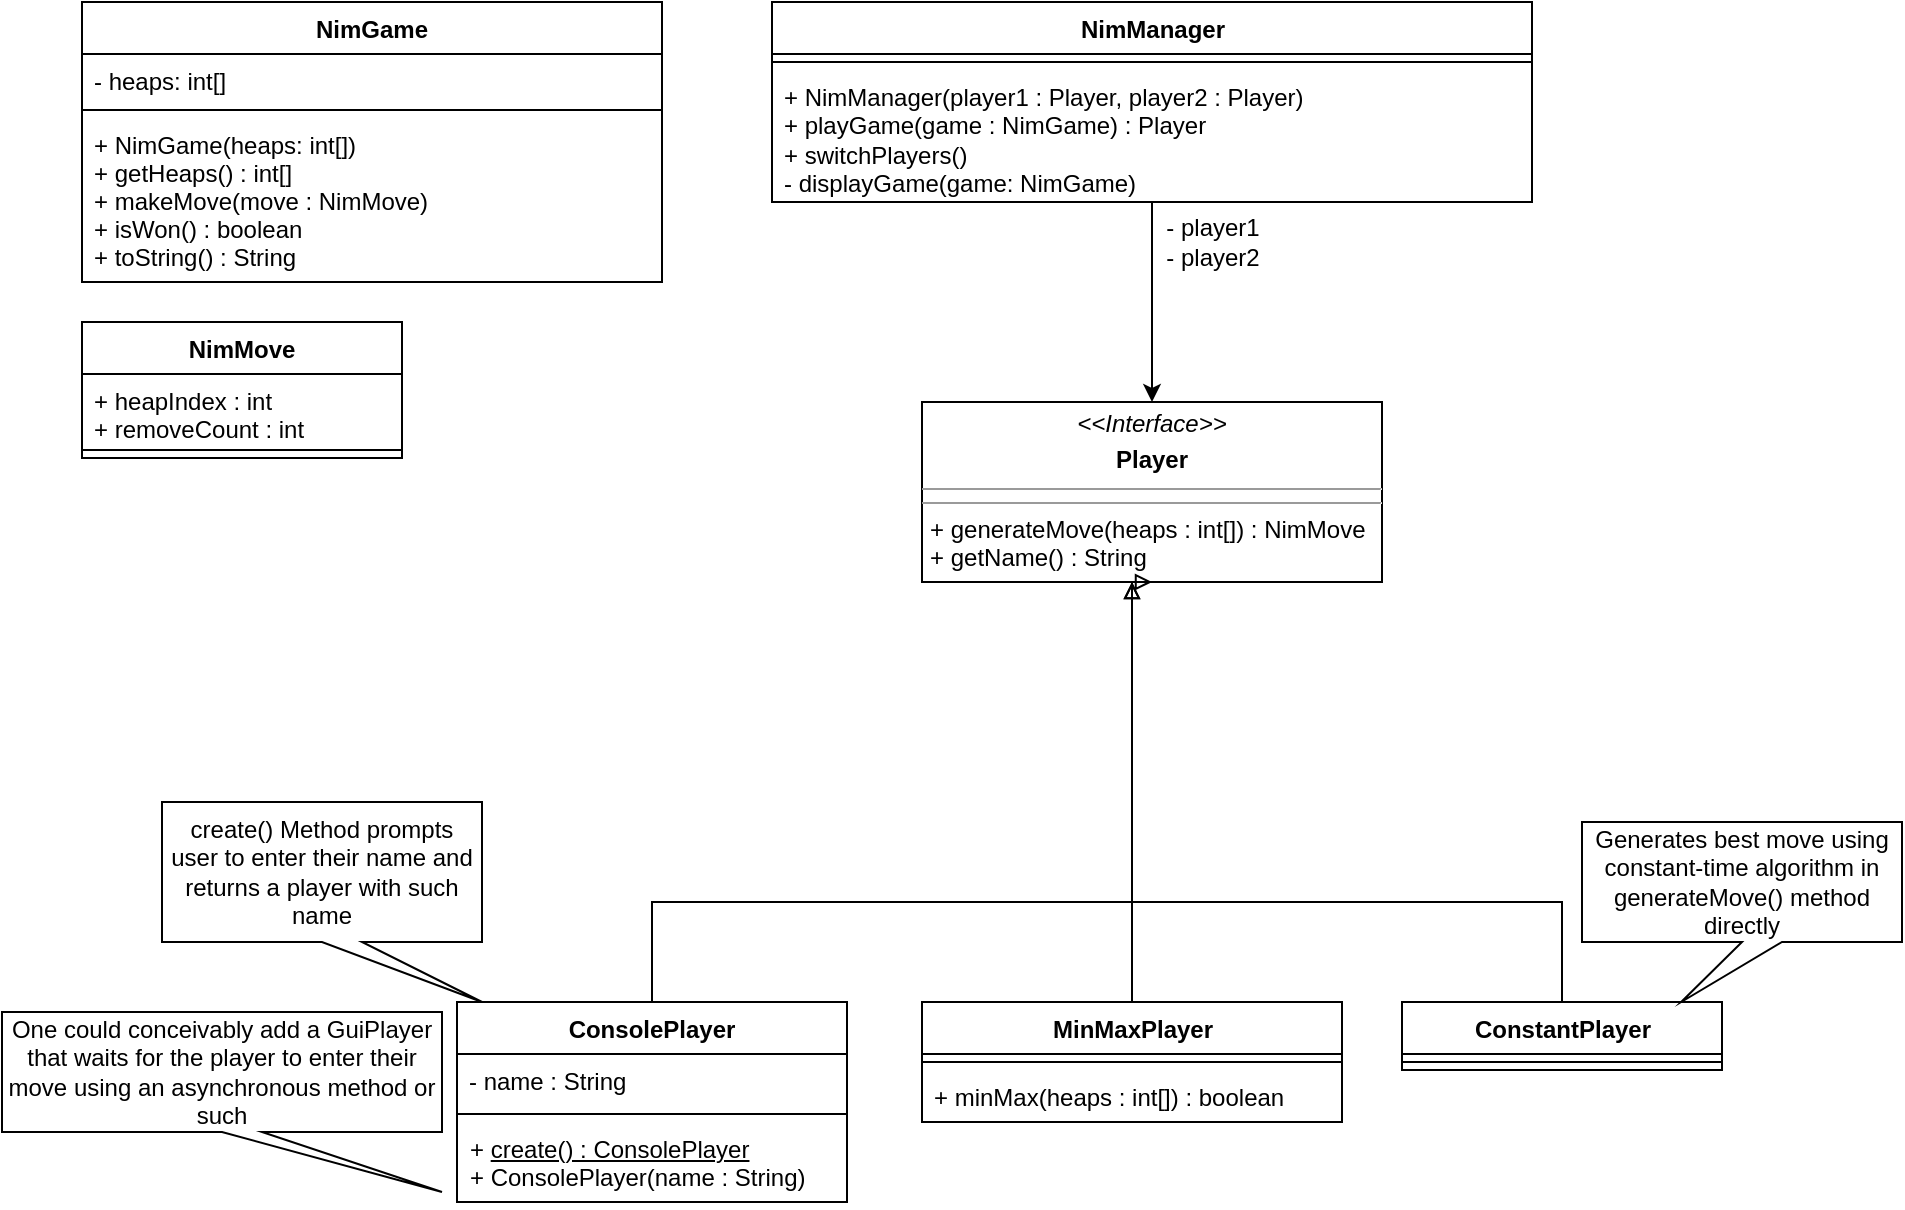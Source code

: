 <mxfile version="20.8.18" type="device"><diagram id="C5RBs43oDa-KdzZeNtuy" name="Page-1"><mxGraphModel dx="1434" dy="794" grid="1" gridSize="10" guides="1" tooltips="1" connect="1" arrows="1" fold="1" page="1" pageScale="1" pageWidth="827" pageHeight="1169" math="0" shadow="0"><root><mxCell id="WIyWlLk6GJQsqaUBKTNV-0"/><mxCell id="WIyWlLk6GJQsqaUBKTNV-1" parent="WIyWlLk6GJQsqaUBKTNV-0"/><mxCell id="Ak76xYUC8V7wRhX6fdk6-0" value="NimGame" style="swimlane;fontStyle=1;align=center;verticalAlign=top;childLayout=stackLayout;horizontal=1;startSize=26;horizontalStack=0;resizeParent=1;resizeParentMax=0;resizeLast=0;collapsible=1;marginBottom=0;" parent="WIyWlLk6GJQsqaUBKTNV-1" vertex="1"><mxGeometry x="140" y="200" width="290" height="140" as="geometry"/></mxCell><mxCell id="Ak76xYUC8V7wRhX6fdk6-1" value="- heaps: int[]&#xA;" style="text;strokeColor=none;fillColor=none;align=left;verticalAlign=top;spacingLeft=4;spacingRight=4;overflow=hidden;rotatable=0;points=[[0,0.5],[1,0.5]];portConstraint=eastwest;" parent="Ak76xYUC8V7wRhX6fdk6-0" vertex="1"><mxGeometry y="26" width="290" height="24" as="geometry"/></mxCell><mxCell id="Ak76xYUC8V7wRhX6fdk6-2" value="" style="line;strokeWidth=1;fillColor=none;align=left;verticalAlign=middle;spacingTop=-1;spacingLeft=3;spacingRight=3;rotatable=0;labelPosition=right;points=[];portConstraint=eastwest;strokeColor=inherit;" parent="Ak76xYUC8V7wRhX6fdk6-0" vertex="1"><mxGeometry y="50" width="290" height="8" as="geometry"/></mxCell><mxCell id="Ak76xYUC8V7wRhX6fdk6-3" value="+ NimGame(heaps: int[])&#xA;+ getHeaps() : int[]&#xA;+ makeMove(move : NimMove)&#xA;+ isWon() : boolean&#xA;+ toString() : String&#xA;&#xA;" style="text;strokeColor=none;fillColor=none;align=left;verticalAlign=top;spacingLeft=4;spacingRight=4;overflow=hidden;rotatable=0;points=[[0,0.5],[1,0.5]];portConstraint=eastwest;" parent="Ak76xYUC8V7wRhX6fdk6-0" vertex="1"><mxGeometry y="58" width="290" height="82" as="geometry"/></mxCell><mxCell id="Ak76xYUC8V7wRhX6fdk6-6" value="&lt;p style=&quot;margin:0px;margin-top:4px;text-align:center;&quot;&gt;&lt;i&gt;&amp;lt;&amp;lt;Interface&amp;gt;&amp;gt;&lt;/i&gt;&lt;/p&gt;&lt;p style=&quot;margin:0px;margin-top:4px;text-align:center;&quot;&gt;&lt;b&gt;Player&lt;/b&gt;&lt;br&gt;&lt;/p&gt;&lt;hr size=&quot;1&quot;&gt;&lt;hr size=&quot;1&quot;&gt;&lt;p style=&quot;margin:0px;margin-left:4px;&quot;&gt;+ generateMove(heaps : int[]) : NimMove&lt;/p&gt;&lt;p style=&quot;margin:0px;margin-left:4px;&quot;&gt;+ getName() : String&lt;br&gt;&lt;/p&gt;" style="verticalAlign=top;align=left;overflow=fill;fontSize=12;fontFamily=Helvetica;html=1;" parent="WIyWlLk6GJQsqaUBKTNV-1" vertex="1"><mxGeometry x="560" y="400" width="230" height="90" as="geometry"/></mxCell><mxCell id="Ak76xYUC8V7wRhX6fdk6-15" style="edgeStyle=orthogonalEdgeStyle;rounded=0;orthogonalLoop=1;jettySize=auto;html=1;entryX=0.5;entryY=1;entryDx=0;entryDy=0;endArrow=block;endFill=0;" parent="WIyWlLk6GJQsqaUBKTNV-1" source="Ak76xYUC8V7wRhX6fdk6-7" target="Ak76xYUC8V7wRhX6fdk6-6" edge="1"><mxGeometry relative="1" as="geometry"><Array as="points"><mxPoint x="425" y="650"/><mxPoint x="665" y="650"/></Array></mxGeometry></mxCell><mxCell id="Ak76xYUC8V7wRhX6fdk6-7" value="ConsolePlayer" style="swimlane;fontStyle=1;align=center;verticalAlign=top;childLayout=stackLayout;horizontal=1;startSize=26;horizontalStack=0;resizeParent=1;resizeParentMax=0;resizeLast=0;collapsible=1;marginBottom=0;" parent="WIyWlLk6GJQsqaUBKTNV-1" vertex="1"><mxGeometry x="327.5" y="700" width="195" height="100" as="geometry"/></mxCell><mxCell id="Ak76xYUC8V7wRhX6fdk6-8" value="- name : String" style="text;strokeColor=none;fillColor=none;align=left;verticalAlign=top;spacingLeft=4;spacingRight=4;overflow=hidden;rotatable=0;points=[[0,0.5],[1,0.5]];portConstraint=eastwest;" parent="Ak76xYUC8V7wRhX6fdk6-7" vertex="1"><mxGeometry y="26" width="195" height="26" as="geometry"/></mxCell><mxCell id="Ak76xYUC8V7wRhX6fdk6-9" value="" style="line;strokeWidth=1;fillColor=none;align=left;verticalAlign=middle;spacingTop=-1;spacingLeft=3;spacingRight=3;rotatable=0;labelPosition=right;points=[];portConstraint=eastwest;strokeColor=inherit;" parent="Ak76xYUC8V7wRhX6fdk6-7" vertex="1"><mxGeometry y="52" width="195" height="8" as="geometry"/></mxCell><mxCell id="Ak76xYUC8V7wRhX6fdk6-10" value="+ &lt;u&gt;create() : ConsolePlayer&lt;/u&gt;&lt;br&gt;+ ConsolePlayer(name : String)" style="text;strokeColor=none;fillColor=none;align=left;verticalAlign=top;spacingLeft=4;spacingRight=4;overflow=hidden;rotatable=0;points=[[0,0.5],[1,0.5]];portConstraint=eastwest;fontStyle=0;html=1;" parent="Ak76xYUC8V7wRhX6fdk6-7" vertex="1"><mxGeometry y="60" width="195" height="40" as="geometry"/></mxCell><mxCell id="Ak76xYUC8V7wRhX6fdk6-35" style="edgeStyle=orthogonalEdgeStyle;rounded=0;orthogonalLoop=1;jettySize=auto;html=1;endArrow=block;endFill=0;" parent="WIyWlLk6GJQsqaUBKTNV-1" source="Ak76xYUC8V7wRhX6fdk6-20" target="Ak76xYUC8V7wRhX6fdk6-6" edge="1"><mxGeometry relative="1" as="geometry"><Array as="points"><mxPoint x="665" y="600"/><mxPoint x="665" y="600"/></Array></mxGeometry></mxCell><mxCell id="Ak76xYUC8V7wRhX6fdk6-20" value="MinMaxPlayer" style="swimlane;fontStyle=1;align=center;verticalAlign=top;childLayout=stackLayout;horizontal=1;startSize=26;horizontalStack=0;resizeParent=1;resizeParentMax=0;resizeLast=0;collapsible=1;marginBottom=0;html=1;" parent="WIyWlLk6GJQsqaUBKTNV-1" vertex="1"><mxGeometry x="560" y="700" width="210" height="60" as="geometry"/></mxCell><mxCell id="Ak76xYUC8V7wRhX6fdk6-22" value="" style="line;strokeWidth=1;fillColor=none;align=left;verticalAlign=middle;spacingTop=-1;spacingLeft=3;spacingRight=3;rotatable=0;labelPosition=right;points=[];portConstraint=eastwest;strokeColor=inherit;html=1;" parent="Ak76xYUC8V7wRhX6fdk6-20" vertex="1"><mxGeometry y="26" width="210" height="8" as="geometry"/></mxCell><mxCell id="Ak76xYUC8V7wRhX6fdk6-23" value="+ minMax(heaps : int[]) : boolean" style="text;strokeColor=none;fillColor=none;align=left;verticalAlign=top;spacingLeft=4;spacingRight=4;overflow=hidden;rotatable=0;points=[[0,0.5],[1,0.5]];portConstraint=eastwest;html=1;" parent="Ak76xYUC8V7wRhX6fdk6-20" vertex="1"><mxGeometry y="34" width="210" height="26" as="geometry"/></mxCell><mxCell id="Ak76xYUC8V7wRhX6fdk6-34" style="edgeStyle=orthogonalEdgeStyle;rounded=0;orthogonalLoop=1;jettySize=auto;html=1;endArrow=block;endFill=0;" parent="WIyWlLk6GJQsqaUBKTNV-1" source="Ak76xYUC8V7wRhX6fdk6-25" target="Ak76xYUC8V7wRhX6fdk6-6" edge="1"><mxGeometry relative="1" as="geometry"><Array as="points"><mxPoint x="880" y="650"/><mxPoint x="665" y="650"/></Array></mxGeometry></mxCell><mxCell id="Ak76xYUC8V7wRhX6fdk6-25" value="ConstantPlayer" style="swimlane;fontStyle=1;align=center;verticalAlign=top;childLayout=stackLayout;horizontal=1;startSize=26;horizontalStack=0;resizeParent=1;resizeParentMax=0;resizeLast=0;collapsible=1;marginBottom=0;html=1;" parent="WIyWlLk6GJQsqaUBKTNV-1" vertex="1"><mxGeometry x="800" y="700" width="160" height="34" as="geometry"/></mxCell><mxCell id="Ak76xYUC8V7wRhX6fdk6-27" value="" style="line;strokeWidth=1;fillColor=none;align=left;verticalAlign=middle;spacingTop=-1;spacingLeft=3;spacingRight=3;rotatable=0;labelPosition=right;points=[];portConstraint=eastwest;strokeColor=inherit;html=1;" parent="Ak76xYUC8V7wRhX6fdk6-25" vertex="1"><mxGeometry y="26" width="160" height="8" as="geometry"/></mxCell><mxCell id="Ak76xYUC8V7wRhX6fdk6-36" value="Generates best move using constant-time algorithm in generateMove() method directly" style="shape=callout;whiteSpace=wrap;html=1;perimeter=calloutPerimeter;position2=0.31;" parent="WIyWlLk6GJQsqaUBKTNV-1" vertex="1"><mxGeometry x="890" y="610" width="160" height="90" as="geometry"/></mxCell><mxCell id="Ak76xYUC8V7wRhX6fdk6-37" value="create() Method prompts user to enter their name and returns a player with such name" style="shape=callout;whiteSpace=wrap;html=1;perimeter=calloutPerimeter;position2=1;base=20;" parent="WIyWlLk6GJQsqaUBKTNV-1" vertex="1"><mxGeometry x="180" y="600" width="160" height="100" as="geometry"/></mxCell><mxCell id="Ak76xYUC8V7wRhX6fdk6-49" style="edgeStyle=orthogonalEdgeStyle;rounded=0;orthogonalLoop=1;jettySize=auto;html=1;endArrow=classic;endFill=1;" parent="WIyWlLk6GJQsqaUBKTNV-1" source="Ak76xYUC8V7wRhX6fdk6-42" target="Ak76xYUC8V7wRhX6fdk6-6" edge="1"><mxGeometry relative="1" as="geometry"/></mxCell><mxCell id="Ak76xYUC8V7wRhX6fdk6-42" value="NimManager" style="swimlane;fontStyle=1;align=center;verticalAlign=top;childLayout=stackLayout;horizontal=1;startSize=26;horizontalStack=0;resizeParent=1;resizeParentMax=0;resizeLast=0;collapsible=1;marginBottom=0;html=1;" parent="WIyWlLk6GJQsqaUBKTNV-1" vertex="1"><mxGeometry x="485" y="200" width="380" height="100" as="geometry"/></mxCell><mxCell id="Ak76xYUC8V7wRhX6fdk6-44" value="" style="line;strokeWidth=1;fillColor=none;align=left;verticalAlign=middle;spacingTop=-1;spacingLeft=3;spacingRight=3;rotatable=0;labelPosition=right;points=[];portConstraint=eastwest;strokeColor=inherit;html=1;" parent="Ak76xYUC8V7wRhX6fdk6-42" vertex="1"><mxGeometry y="26" width="380" height="8" as="geometry"/></mxCell><mxCell id="Ak76xYUC8V7wRhX6fdk6-45" value="&lt;div&gt;+ NimManager(player1 : Player, player2 : Player)&lt;/div&gt;&lt;div&gt;+ playGame(game : NimGame) : Player&lt;/div&gt;&lt;div&gt;+ switchPlayers()&lt;/div&gt;&lt;div&gt;- displayGame(game: NimGame)&lt;br&gt;&lt;/div&gt;" style="text;strokeColor=none;fillColor=none;align=left;verticalAlign=top;spacingLeft=4;spacingRight=4;overflow=hidden;rotatable=0;points=[[0,0.5],[1,0.5]];portConstraint=eastwest;html=1;" parent="Ak76xYUC8V7wRhX6fdk6-42" vertex="1"><mxGeometry y="34" width="380" height="66" as="geometry"/></mxCell><mxCell id="Ak76xYUC8V7wRhX6fdk6-50" value="&lt;div&gt;- player1&lt;/div&gt;&lt;div&gt;- player2&lt;br&gt;&lt;/div&gt;" style="text;html=1;align=center;verticalAlign=middle;resizable=0;points=[];autosize=1;strokeColor=none;fillColor=none;" parent="WIyWlLk6GJQsqaUBKTNV-1" vertex="1"><mxGeometry x="670" y="300" width="70" height="40" as="geometry"/></mxCell><mxCell id="Ak76xYUC8V7wRhX6fdk6-52" value="One could conceivably add a GuiPlayer that waits for the player to enter their move using an asynchronous method or such" style="shape=callout;whiteSpace=wrap;html=1;perimeter=calloutPerimeter;position2=1;" parent="WIyWlLk6GJQsqaUBKTNV-1" vertex="1"><mxGeometry x="100" y="705" width="220" height="90" as="geometry"/></mxCell><mxCell id="Zi-vRxhYmu_X6itk01VN-0" value="NimMove" style="swimlane;fontStyle=1;align=center;verticalAlign=top;childLayout=stackLayout;horizontal=1;startSize=26;horizontalStack=0;resizeParent=1;resizeParentMax=0;resizeLast=0;collapsible=1;marginBottom=0;" vertex="1" parent="WIyWlLk6GJQsqaUBKTNV-1"><mxGeometry x="140" y="360" width="160" height="68" as="geometry"/></mxCell><mxCell id="Zi-vRxhYmu_X6itk01VN-1" value="+ heapIndex : int&#xA;+ removeCount : int&#xA;" style="text;strokeColor=none;fillColor=none;align=left;verticalAlign=top;spacingLeft=4;spacingRight=4;overflow=hidden;rotatable=0;points=[[0,0.5],[1,0.5]];portConstraint=eastwest;" vertex="1" parent="Zi-vRxhYmu_X6itk01VN-0"><mxGeometry y="26" width="160" height="34" as="geometry"/></mxCell><mxCell id="Zi-vRxhYmu_X6itk01VN-2" value="" style="line;strokeWidth=1;fillColor=none;align=left;verticalAlign=middle;spacingTop=-1;spacingLeft=3;spacingRight=3;rotatable=0;labelPosition=right;points=[];portConstraint=eastwest;strokeColor=inherit;" vertex="1" parent="Zi-vRxhYmu_X6itk01VN-0"><mxGeometry y="60" width="160" height="8" as="geometry"/></mxCell></root></mxGraphModel></diagram></mxfile>